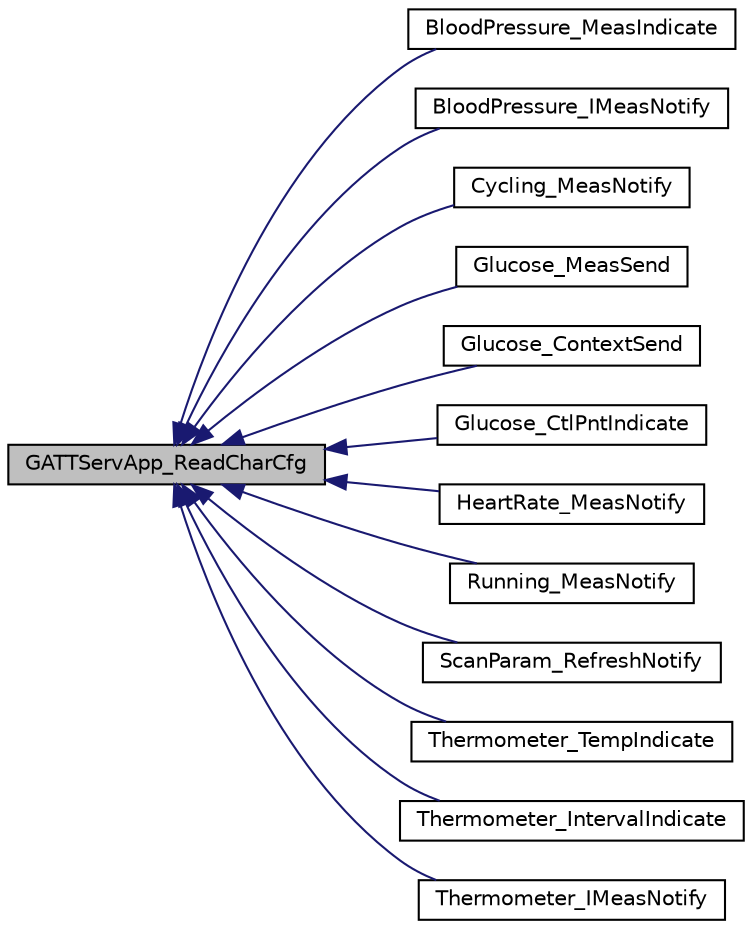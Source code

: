 digraph "GATTServApp_ReadCharCfg"
{
  edge [fontname="Helvetica",fontsize="10",labelfontname="Helvetica",labelfontsize="10"];
  node [fontname="Helvetica",fontsize="10",shape=record];
  rankdir="LR";
  Node1 [label="GATTServApp_ReadCharCfg",height=0.2,width=0.4,color="black", fillcolor="grey75", style="filled" fontcolor="black"];
  Node1 -> Node2 [dir="back",color="midnightblue",fontsize="10",style="solid",fontname="Helvetica"];
  Node2 [label="BloodPressure_MeasIndicate",height=0.2,width=0.4,color="black", fillcolor="white", style="filled",URL="$bpservice_8h.html#adaf6dfa20613650ebe05eb9751a8ee55"];
  Node1 -> Node3 [dir="back",color="midnightblue",fontsize="10",style="solid",fontname="Helvetica"];
  Node3 [label="BloodPressure_IMeasNotify",height=0.2,width=0.4,color="black", fillcolor="white", style="filled",URL="$bpservice_8h.html#a7a628b79c06dc722bd192bdac55aa55a"];
  Node1 -> Node4 [dir="back",color="midnightblue",fontsize="10",style="solid",fontname="Helvetica"];
  Node4 [label="Cycling_MeasNotify",height=0.2,width=0.4,color="black", fillcolor="white", style="filled",URL="$cyclingservice_8h.html#a7f4ee903e847f9ede16a9a887eb5df54"];
  Node1 -> Node5 [dir="back",color="midnightblue",fontsize="10",style="solid",fontname="Helvetica"];
  Node5 [label="Glucose_MeasSend",height=0.2,width=0.4,color="black", fillcolor="white", style="filled",URL="$glucservice_8h.html#ade83ad60a6dfc80e8f0b1d6e6927105e"];
  Node1 -> Node6 [dir="back",color="midnightblue",fontsize="10",style="solid",fontname="Helvetica"];
  Node6 [label="Glucose_ContextSend",height=0.2,width=0.4,color="black", fillcolor="white", style="filled",URL="$glucservice_8h.html#a7154fbdea878f45cff3b45a2580b4f31"];
  Node1 -> Node7 [dir="back",color="midnightblue",fontsize="10",style="solid",fontname="Helvetica"];
  Node7 [label="Glucose_CtlPntIndicate",height=0.2,width=0.4,color="black", fillcolor="white", style="filled",URL="$glucservice_8h.html#acb450d317c0fac741b100eb3161579d1"];
  Node1 -> Node8 [dir="back",color="midnightblue",fontsize="10",style="solid",fontname="Helvetica"];
  Node8 [label="HeartRate_MeasNotify",height=0.2,width=0.4,color="black", fillcolor="white", style="filled",URL="$heartrateservice_8h.html#aa4afdf4537b230388211813cafa7766b"];
  Node1 -> Node9 [dir="back",color="midnightblue",fontsize="10",style="solid",fontname="Helvetica"];
  Node9 [label="Running_MeasNotify",height=0.2,width=0.4,color="black", fillcolor="white", style="filled",URL="$runningservice_8h.html#a964b0ed666f0d678bac113ec998b4861"];
  Node1 -> Node10 [dir="back",color="midnightblue",fontsize="10",style="solid",fontname="Helvetica"];
  Node10 [label="ScanParam_RefreshNotify",height=0.2,width=0.4,color="black", fillcolor="white", style="filled",URL="$scanparamservice_8h.html#a269b699d45011ef6345dd1de25ea89f2"];
  Node1 -> Node11 [dir="back",color="midnightblue",fontsize="10",style="solid",fontname="Helvetica"];
  Node11 [label="Thermometer_TempIndicate",height=0.2,width=0.4,color="black", fillcolor="white", style="filled",URL="$thermometerservice_8h.html#aa7a49ad9ff16086f8ef4ef3bc8061cf2"];
  Node1 -> Node12 [dir="back",color="midnightblue",fontsize="10",style="solid",fontname="Helvetica"];
  Node12 [label="Thermometer_IntervalIndicate",height=0.2,width=0.4,color="black", fillcolor="white", style="filled",URL="$thermometerservice_8h.html#a502ecf9561615429e484b9b1fbd01d5f"];
  Node1 -> Node13 [dir="back",color="midnightblue",fontsize="10",style="solid",fontname="Helvetica"];
  Node13 [label="Thermometer_IMeasNotify",height=0.2,width=0.4,color="black", fillcolor="white", style="filled",URL="$thermometerservice_8h.html#ae956673fb3b24906fcbd23ce709788e1"];
}
